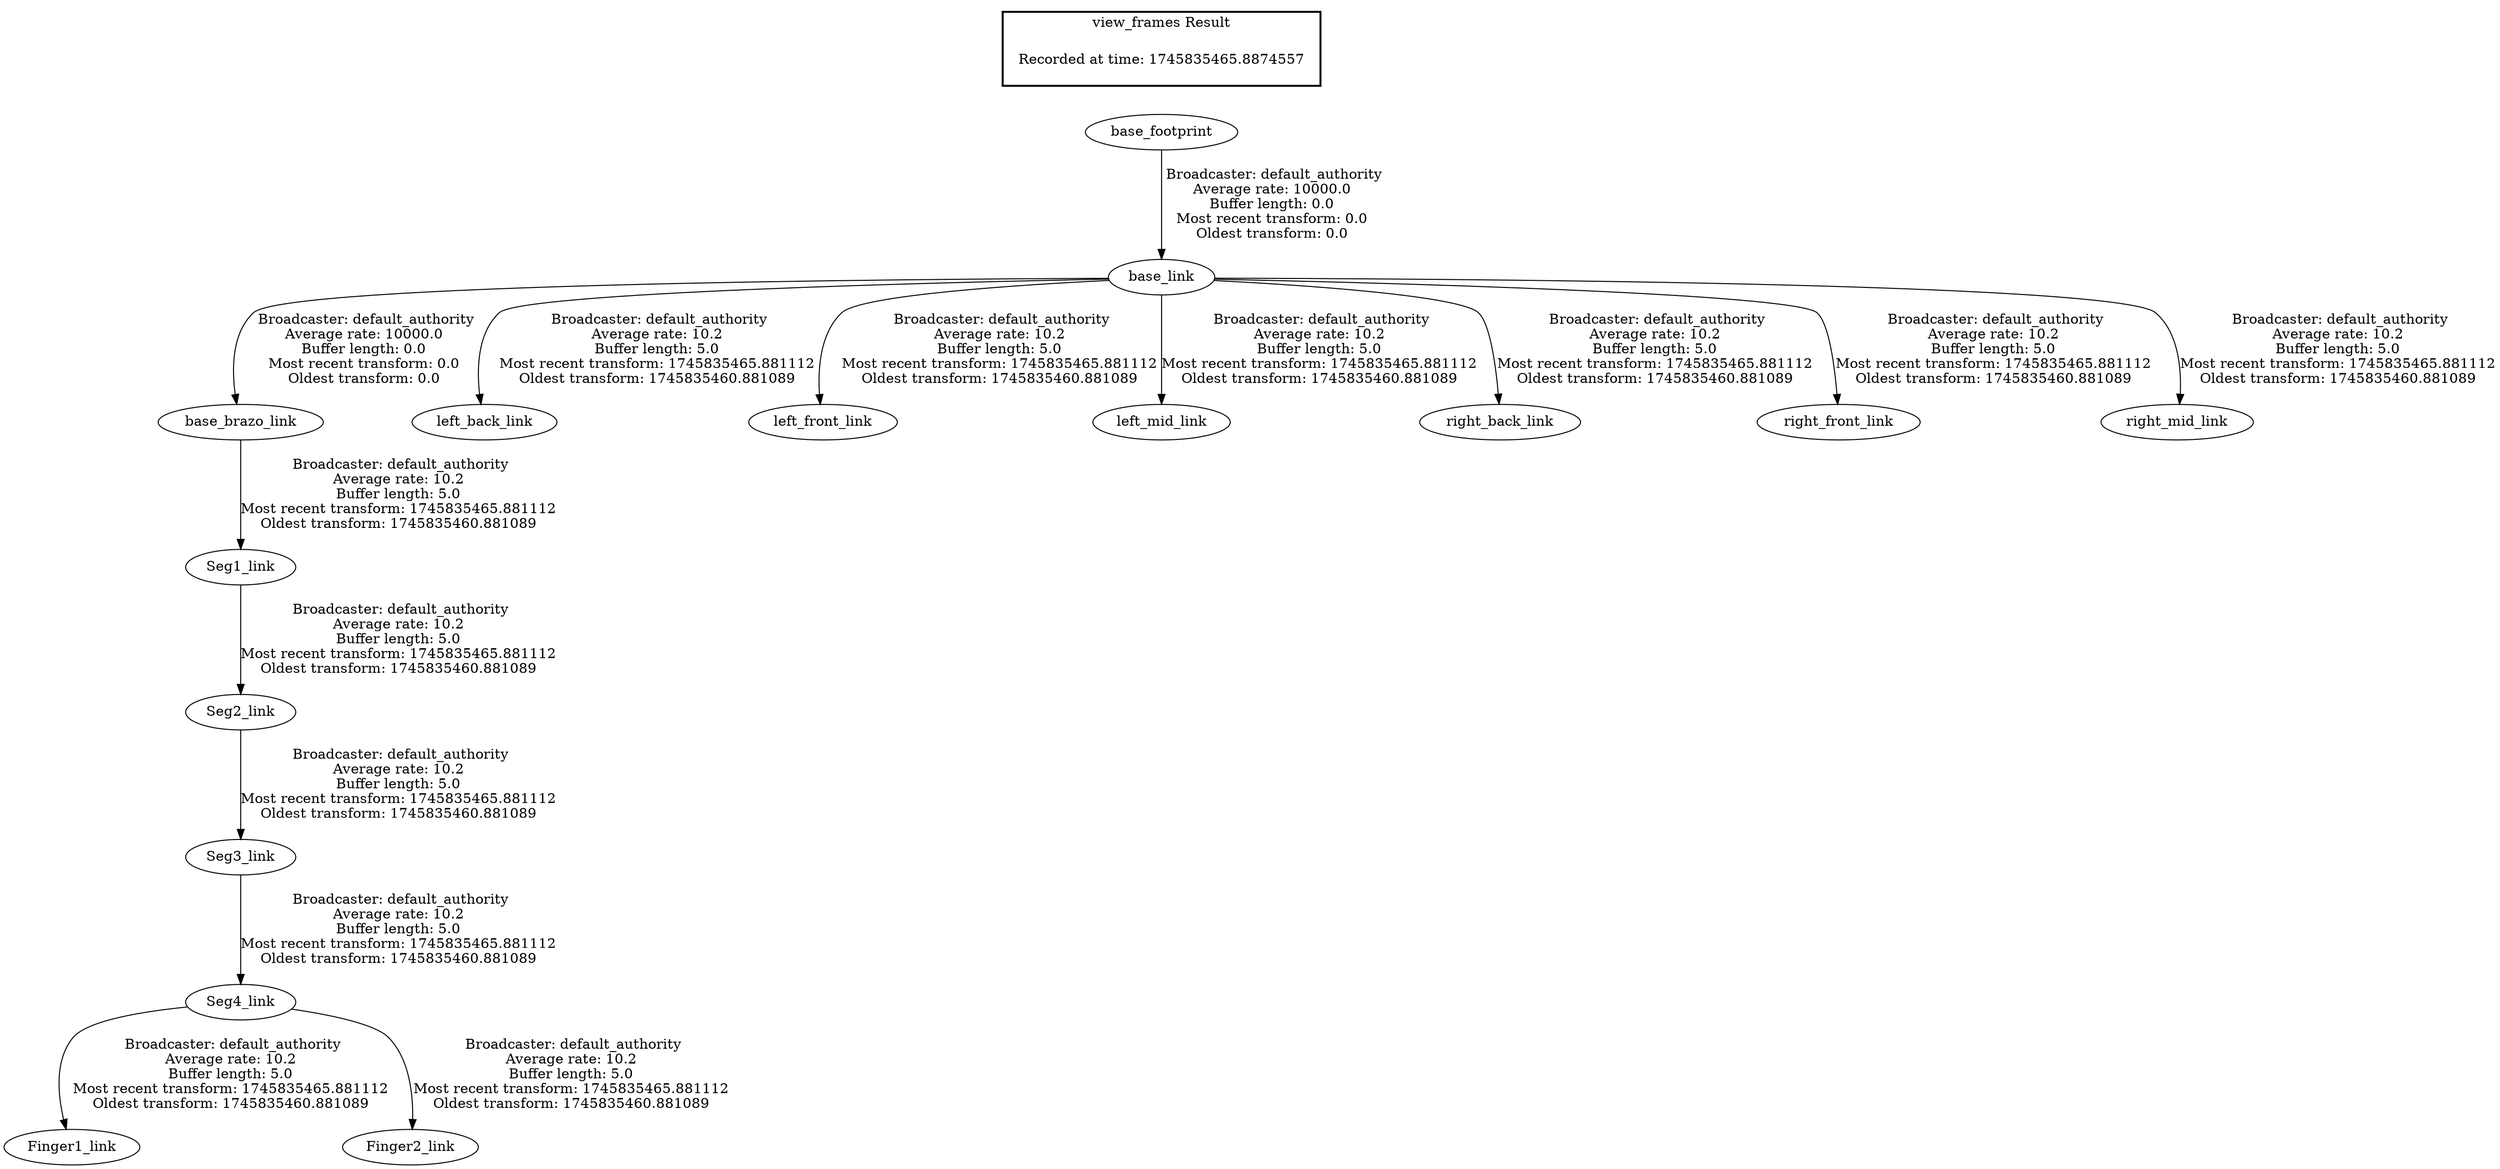 digraph G {
"base_link" -> "base_brazo_link"[label=" Broadcaster: default_authority\nAverage rate: 10000.0\nBuffer length: 0.0\nMost recent transform: 0.0\nOldest transform: 0.0\n"];
"base_footprint" -> "base_link"[label=" Broadcaster: default_authority\nAverage rate: 10000.0\nBuffer length: 0.0\nMost recent transform: 0.0\nOldest transform: 0.0\n"];
"Seg4_link" -> "Finger1_link"[label=" Broadcaster: default_authority\nAverage rate: 10.2\nBuffer length: 5.0\nMost recent transform: 1745835465.881112\nOldest transform: 1745835460.881089\n"];
"Seg3_link" -> "Seg4_link"[label=" Broadcaster: default_authority\nAverage rate: 10.2\nBuffer length: 5.0\nMost recent transform: 1745835465.881112\nOldest transform: 1745835460.881089\n"];
"Seg4_link" -> "Finger2_link"[label=" Broadcaster: default_authority\nAverage rate: 10.2\nBuffer length: 5.0\nMost recent transform: 1745835465.881112\nOldest transform: 1745835460.881089\n"];
"base_brazo_link" -> "Seg1_link"[label=" Broadcaster: default_authority\nAverage rate: 10.2\nBuffer length: 5.0\nMost recent transform: 1745835465.881112\nOldest transform: 1745835460.881089\n"];
"Seg1_link" -> "Seg2_link"[label=" Broadcaster: default_authority\nAverage rate: 10.2\nBuffer length: 5.0\nMost recent transform: 1745835465.881112\nOldest transform: 1745835460.881089\n"];
"Seg2_link" -> "Seg3_link"[label=" Broadcaster: default_authority\nAverage rate: 10.2\nBuffer length: 5.0\nMost recent transform: 1745835465.881112\nOldest transform: 1745835460.881089\n"];
"base_link" -> "left_back_link"[label=" Broadcaster: default_authority\nAverage rate: 10.2\nBuffer length: 5.0\nMost recent transform: 1745835465.881112\nOldest transform: 1745835460.881089\n"];
"base_link" -> "left_front_link"[label=" Broadcaster: default_authority\nAverage rate: 10.2\nBuffer length: 5.0\nMost recent transform: 1745835465.881112\nOldest transform: 1745835460.881089\n"];
"base_link" -> "left_mid_link"[label=" Broadcaster: default_authority\nAverage rate: 10.2\nBuffer length: 5.0\nMost recent transform: 1745835465.881112\nOldest transform: 1745835460.881089\n"];
"base_link" -> "right_back_link"[label=" Broadcaster: default_authority\nAverage rate: 10.2\nBuffer length: 5.0\nMost recent transform: 1745835465.881112\nOldest transform: 1745835460.881089\n"];
"base_link" -> "right_front_link"[label=" Broadcaster: default_authority\nAverage rate: 10.2\nBuffer length: 5.0\nMost recent transform: 1745835465.881112\nOldest transform: 1745835460.881089\n"];
"base_link" -> "right_mid_link"[label=" Broadcaster: default_authority\nAverage rate: 10.2\nBuffer length: 5.0\nMost recent transform: 1745835465.881112\nOldest transform: 1745835460.881089\n"];
edge [style=invis];
 subgraph cluster_legend { style=bold; color=black; label ="view_frames Result";
"Recorded at time: 1745835465.8874557"[ shape=plaintext ] ;
}->"base_footprint";
}